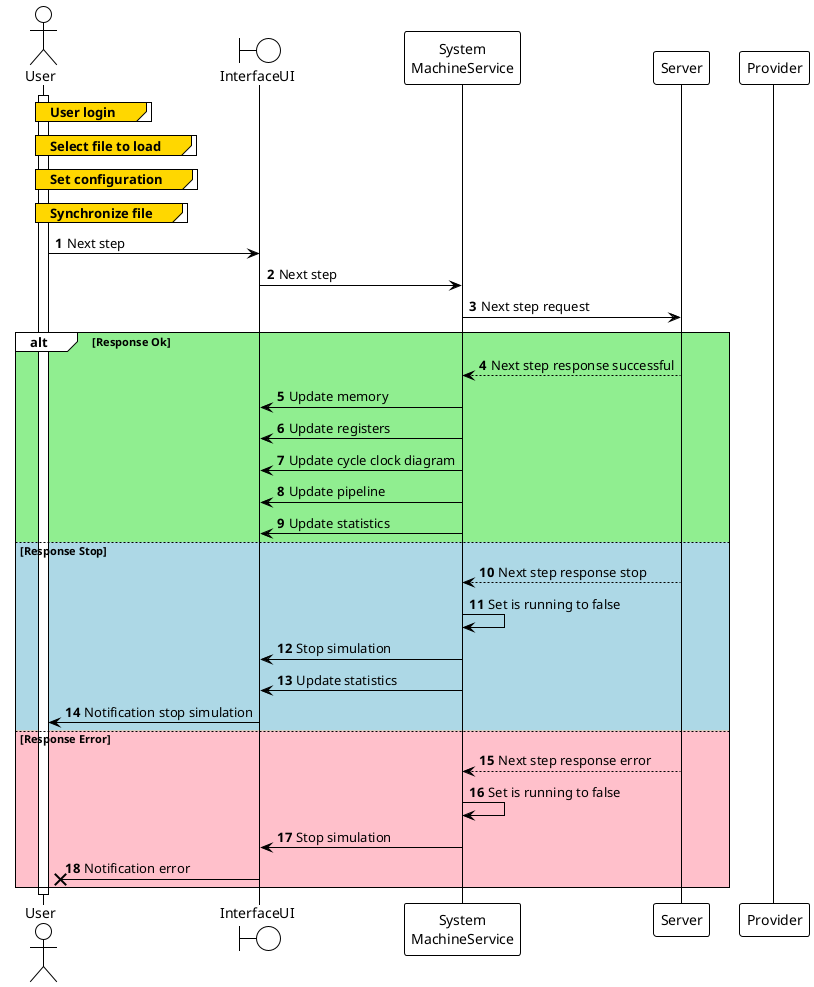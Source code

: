 @startuml
'https://plantuml.com/sequence-diagram
!theme plain
'!pragma teoz true &
autonumber

actor User
boundary InterfaceUI
participant "System\nMachineService" as System
participant Server
participant "Provider" as Firebase

activate User
group#Gold User login

end
group#Gold Select file to load

end
group#Gold Set configuration

end
group#Gold Synchronize file

end

User -> InterfaceUI: Next step
InterfaceUI -> System: Next step
System -> Server: Next step request

alt #LightGreen Response Ok
  System <-- Server: Next step response successful
  InterfaceUI <- System: Update memory
  InterfaceUI <- System: Update registers
  InterfaceUI <- System: Update cycle clock diagram
  InterfaceUI <- System: Update pipeline
  InterfaceUI <- System: Update statistics
else #LightBlue  Response Stop
  System <-- Server: Next step response stop
  System -> System: Set is running to false
  InterfaceUI <- System: Stop simulation
  InterfaceUI <- System: Update statistics
  User <- InterfaceUI: Notification stop simulation
else #Pink  Response Error
  System <-- Server: Next step response error
  System -> System: Set is running to false
  InterfaceUI <- System: Stop simulation
  User x<- InterfaceUI: Notification error
end



deactivate InterfaceUI
deactivate User

@enduml
